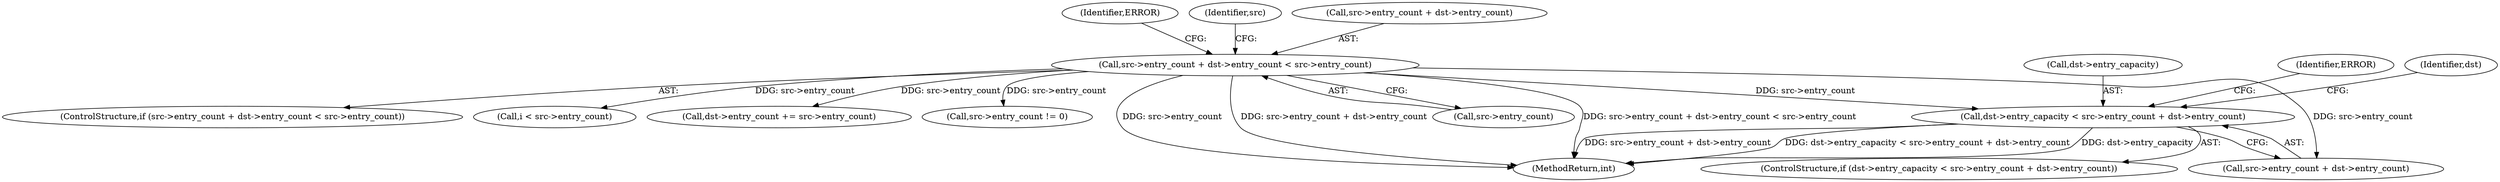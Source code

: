 digraph "0_Android_e9e44f797742f52996ebf307740dad58c28fd9b5@pointer" {
"1000145" [label="(Call,dst->entry_capacity < src->entry_count + dst->entry_count)"];
"1000117" [label="(Call,src->entry_count + dst->entry_count < src->entry_count)"];
"1000285" [label="(Call,dst->entry_count += src->entry_count)"];
"1000146" [label="(Call,dst->entry_capacity)"];
"1000272" [label="(Call,src->entry_count != 0)"];
"1000129" [label="(Identifier,ERROR)"];
"1000157" [label="(Identifier,ERROR)"];
"1000134" [label="(Identifier,src)"];
"1000307" [label="(MethodReturn,int)"];
"1000117" [label="(Call,src->entry_count + dst->entry_count < src->entry_count)"];
"1000125" [label="(Call,src->entry_count)"];
"1000145" [label="(Call,dst->entry_capacity < src->entry_count + dst->entry_count)"];
"1000161" [label="(Identifier,dst)"];
"1000118" [label="(Call,src->entry_count + dst->entry_count)"];
"1000149" [label="(Call,src->entry_count + dst->entry_count)"];
"1000116" [label="(ControlStructure,if (src->entry_count + dst->entry_count < src->entry_count))"];
"1000223" [label="(Call,i < src->entry_count)"];
"1000144" [label="(ControlStructure,if (dst->entry_capacity < src->entry_count + dst->entry_count))"];
"1000145" -> "1000144"  [label="AST: "];
"1000145" -> "1000149"  [label="CFG: "];
"1000146" -> "1000145"  [label="AST: "];
"1000149" -> "1000145"  [label="AST: "];
"1000157" -> "1000145"  [label="CFG: "];
"1000161" -> "1000145"  [label="CFG: "];
"1000145" -> "1000307"  [label="DDG: src->entry_count + dst->entry_count"];
"1000145" -> "1000307"  [label="DDG: dst->entry_capacity < src->entry_count + dst->entry_count"];
"1000145" -> "1000307"  [label="DDG: dst->entry_capacity"];
"1000117" -> "1000145"  [label="DDG: src->entry_count"];
"1000117" -> "1000116"  [label="AST: "];
"1000117" -> "1000125"  [label="CFG: "];
"1000118" -> "1000117"  [label="AST: "];
"1000125" -> "1000117"  [label="AST: "];
"1000129" -> "1000117"  [label="CFG: "];
"1000134" -> "1000117"  [label="CFG: "];
"1000117" -> "1000307"  [label="DDG: src->entry_count + dst->entry_count < src->entry_count"];
"1000117" -> "1000307"  [label="DDG: src->entry_count"];
"1000117" -> "1000307"  [label="DDG: src->entry_count + dst->entry_count"];
"1000117" -> "1000149"  [label="DDG: src->entry_count"];
"1000117" -> "1000223"  [label="DDG: src->entry_count"];
"1000117" -> "1000272"  [label="DDG: src->entry_count"];
"1000117" -> "1000285"  [label="DDG: src->entry_count"];
}
